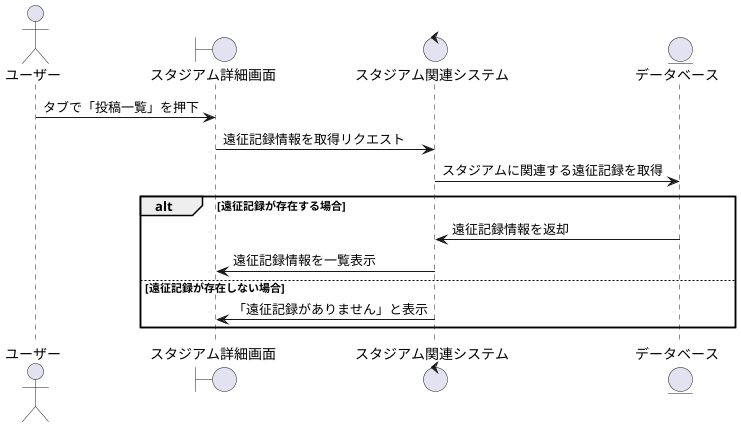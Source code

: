 @startuml
actor ユーザー
boundary スタジアム詳細画面
control スタジアム関連システム
entity データベース

ユーザー -> スタジアム詳細画面: タブで「投稿一覧」を押下
スタジアム詳細画面 -> スタジアム関連システム: 遠征記録情報を取得リクエスト
スタジアム関連システム -> データベース: スタジアムに関連する遠征記録を取得
alt 遠征記録が存在する場合
    データベース -> スタジアム関連システム: 遠征記録情報を返却
    スタジアム関連システム -> スタジアム詳細画面: 遠征記録情報を一覧表示
else 遠征記録が存在しない場合
    スタジアム関連システム -> スタジアム詳細画面: 「遠征記録がありません」と表示
end
@enduml
